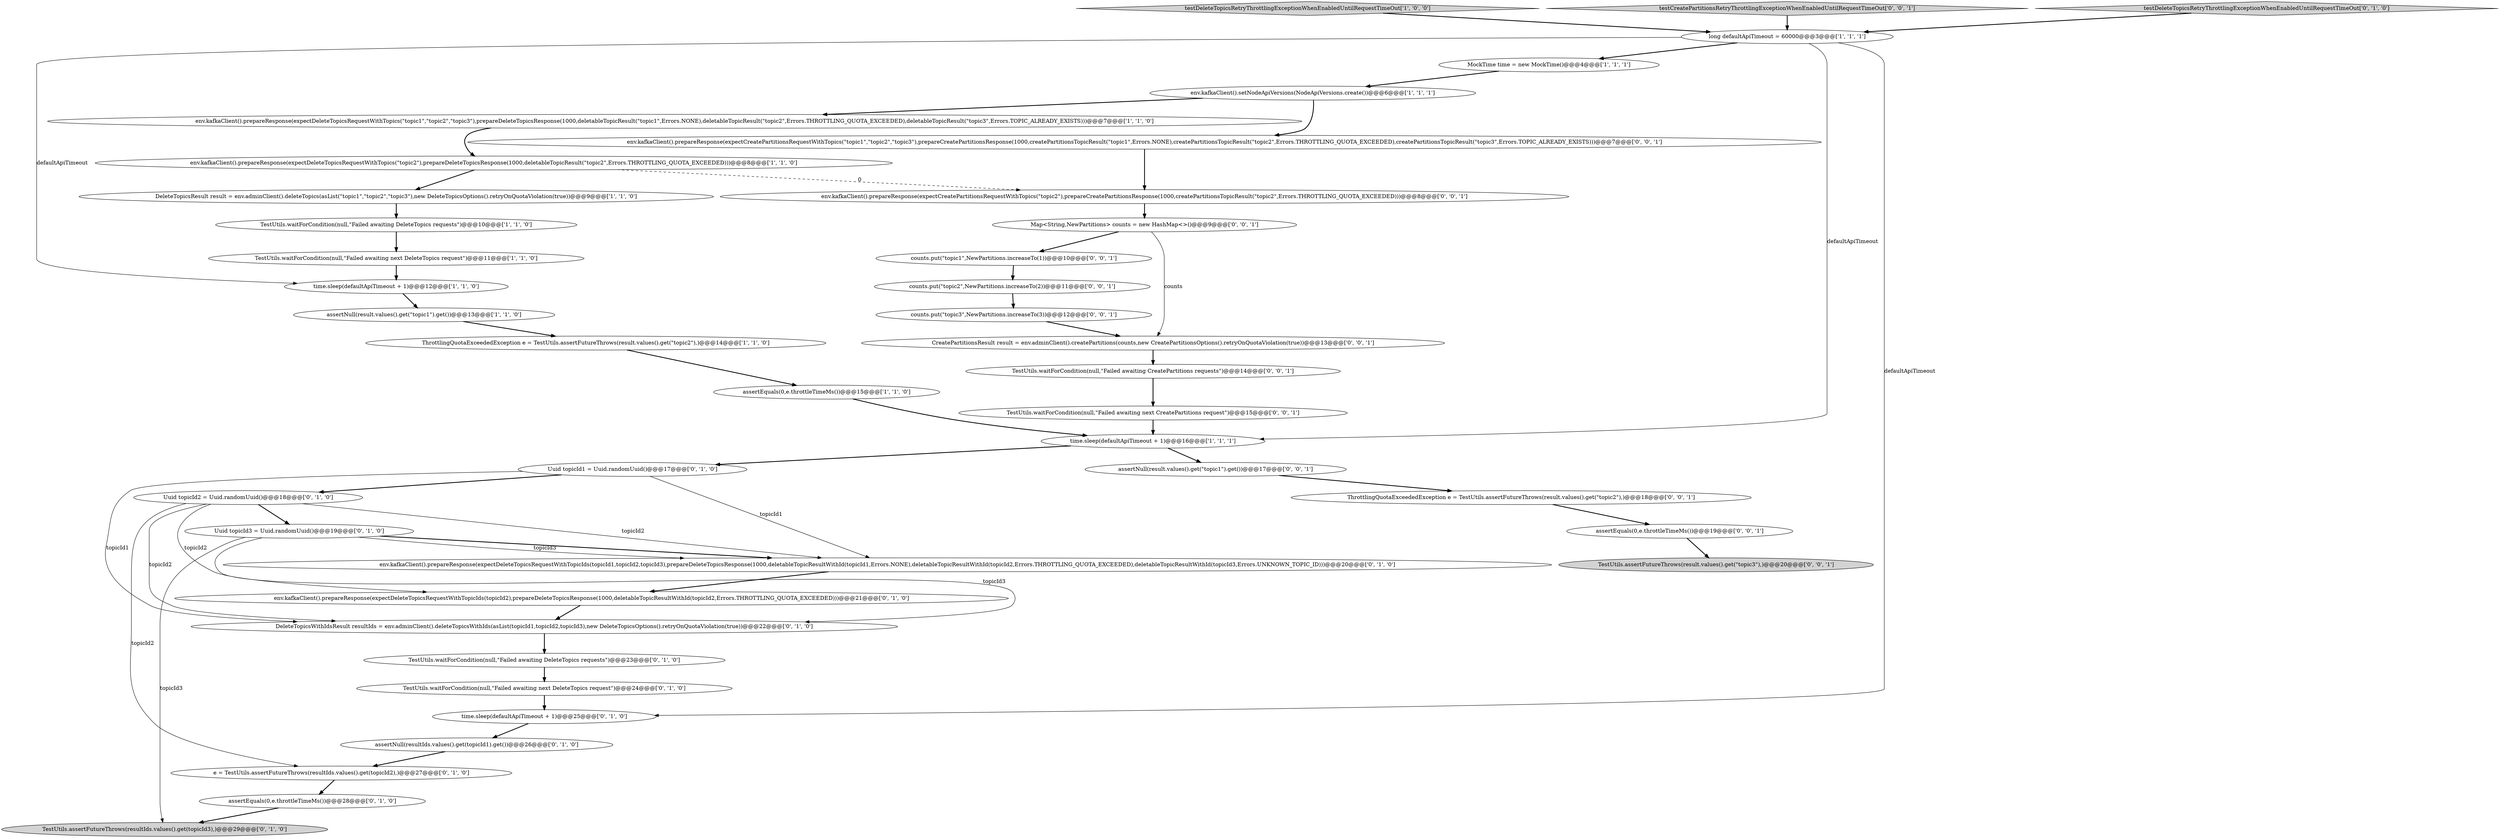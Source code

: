 digraph {
19 [style = filled, label = "TestUtils.waitForCondition(null,\"Failed awaiting next DeleteTopics request\")@@@24@@@['0', '1', '0']", fillcolor = white, shape = ellipse image = "AAA1AAABBB2BBB"];
40 [style = filled, label = "env.kafkaClient().prepareResponse(expectCreatePartitionsRequestWithTopics(\"topic1\",\"topic2\",\"topic3\"),prepareCreatePartitionsResponse(1000,createPartitionsTopicResult(\"topic1\",Errors.NONE),createPartitionsTopicResult(\"topic2\",Errors.THROTTLING_QUOTA_EXCEEDED),createPartitionsTopicResult(\"topic3\",Errors.TOPIC_ALREADY_EXISTS)))@@@7@@@['0', '0', '1']", fillcolor = white, shape = ellipse image = "AAA0AAABBB3BBB"];
18 [style = filled, label = "env.kafkaClient().prepareResponse(expectDeleteTopicsRequestWithTopicIds(topicId1,topicId2,topicId3),prepareDeleteTopicsResponse(1000,deletableTopicResultWithId(topicId1,Errors.NONE),deletableTopicResultWithId(topicId2,Errors.THROTTLING_QUOTA_EXCEEDED),deletableTopicResultWithId(topicId3,Errors.UNKNOWN_TOPIC_ID)))@@@20@@@['0', '1', '0']", fillcolor = white, shape = ellipse image = "AAA1AAABBB2BBB"];
23 [style = filled, label = "env.kafkaClient().prepareResponse(expectDeleteTopicsRequestWithTopicIds(topicId2),prepareDeleteTopicsResponse(1000,deletableTopicResultWithId(topicId2,Errors.THROTTLING_QUOTA_EXCEEDED)))@@@21@@@['0', '1', '0']", fillcolor = white, shape = ellipse image = "AAA1AAABBB2BBB"];
7 [style = filled, label = "testDeleteTopicsRetryThrottlingExceptionWhenEnabledUntilRequestTimeOut['1', '0', '0']", fillcolor = lightgray, shape = diamond image = "AAA0AAABBB1BBB"];
13 [style = filled, label = "time.sleep(defaultApiTimeout + 1)@@@16@@@['1', '1', '1']", fillcolor = white, shape = ellipse image = "AAA0AAABBB1BBB"];
14 [style = filled, label = "e = TestUtils.assertFutureThrows(resultIds.values().get(topicId2),)@@@27@@@['0', '1', '0']", fillcolor = white, shape = ellipse image = "AAA1AAABBB2BBB"];
3 [style = filled, label = "assertNull(result.values().get(\"topic1\").get())@@@13@@@['1', '1', '0']", fillcolor = white, shape = ellipse image = "AAA0AAABBB1BBB"];
24 [style = filled, label = "TestUtils.assertFutureThrows(resultIds.values().get(topicId3),)@@@29@@@['0', '1', '0']", fillcolor = lightgray, shape = ellipse image = "AAA1AAABBB2BBB"];
27 [style = filled, label = "assertEquals(0,e.throttleTimeMs())@@@28@@@['0', '1', '0']", fillcolor = white, shape = ellipse image = "AAA1AAABBB2BBB"];
5 [style = filled, label = "time.sleep(defaultApiTimeout + 1)@@@12@@@['1', '1', '0']", fillcolor = white, shape = ellipse image = "AAA0AAABBB1BBB"];
35 [style = filled, label = "CreatePartitionsResult result = env.adminClient().createPartitions(counts,new CreatePartitionsOptions().retryOnQuotaViolation(true))@@@13@@@['0', '0', '1']", fillcolor = white, shape = ellipse image = "AAA0AAABBB3BBB"];
25 [style = filled, label = "TestUtils.waitForCondition(null,\"Failed awaiting DeleteTopics requests\")@@@23@@@['0', '1', '0']", fillcolor = white, shape = ellipse image = "AAA1AAABBB2BBB"];
4 [style = filled, label = "MockTime time = new MockTime()@@@4@@@['1', '1', '1']", fillcolor = white, shape = ellipse image = "AAA0AAABBB1BBB"];
8 [style = filled, label = "ThrottlingQuotaExceededException e = TestUtils.assertFutureThrows(result.values().get(\"topic2\"),)@@@14@@@['1', '1', '0']", fillcolor = white, shape = ellipse image = "AAA0AAABBB1BBB"];
20 [style = filled, label = "DeleteTopicsWithIdsResult resultIds = env.adminClient().deleteTopicsWithIds(asList(topicId1,topicId2,topicId3),new DeleteTopicsOptions().retryOnQuotaViolation(true))@@@22@@@['0', '1', '0']", fillcolor = white, shape = ellipse image = "AAA1AAABBB2BBB"];
31 [style = filled, label = "counts.put(\"topic1\",NewPartitions.increaseTo(1))@@@10@@@['0', '0', '1']", fillcolor = white, shape = ellipse image = "AAA0AAABBB3BBB"];
12 [style = filled, label = "TestUtils.waitForCondition(null,\"Failed awaiting DeleteTopics requests\")@@@10@@@['1', '1', '0']", fillcolor = white, shape = ellipse image = "AAA0AAABBB1BBB"];
28 [style = filled, label = "TestUtils.waitForCondition(null,\"Failed awaiting next CreatePartitions request\")@@@15@@@['0', '0', '1']", fillcolor = white, shape = ellipse image = "AAA0AAABBB3BBB"];
33 [style = filled, label = "testCreatePartitionsRetryThrottlingExceptionWhenEnabledUntilRequestTimeOut['0', '0', '1']", fillcolor = lightgray, shape = diamond image = "AAA0AAABBB3BBB"];
34 [style = filled, label = "env.kafkaClient().prepareResponse(expectCreatePartitionsRequestWithTopics(\"topic2\"),prepareCreatePartitionsResponse(1000,createPartitionsTopicResult(\"topic2\",Errors.THROTTLING_QUOTA_EXCEEDED)))@@@8@@@['0', '0', '1']", fillcolor = white, shape = ellipse image = "AAA0AAABBB3BBB"];
22 [style = filled, label = "testDeleteTopicsRetryThrottlingExceptionWhenEnabledUntilRequestTimeOut['0', '1', '0']", fillcolor = lightgray, shape = diamond image = "AAA0AAABBB2BBB"];
10 [style = filled, label = "env.kafkaClient().setNodeApiVersions(NodeApiVersions.create())@@@6@@@['1', '1', '1']", fillcolor = white, shape = ellipse image = "AAA0AAABBB1BBB"];
29 [style = filled, label = "TestUtils.assertFutureThrows(result.values().get(\"topic3\"),)@@@20@@@['0', '0', '1']", fillcolor = lightgray, shape = ellipse image = "AAA0AAABBB3BBB"];
6 [style = filled, label = "assertEquals(0,e.throttleTimeMs())@@@15@@@['1', '1', '0']", fillcolor = white, shape = ellipse image = "AAA0AAABBB1BBB"];
30 [style = filled, label = "Map<String,NewPartitions> counts = new HashMap<>()@@@9@@@['0', '0', '1']", fillcolor = white, shape = ellipse image = "AAA0AAABBB3BBB"];
2 [style = filled, label = "TestUtils.waitForCondition(null,\"Failed awaiting next DeleteTopics request\")@@@11@@@['1', '1', '0']", fillcolor = white, shape = ellipse image = "AAA0AAABBB1BBB"];
21 [style = filled, label = "Uuid topicId2 = Uuid.randomUuid()@@@18@@@['0', '1', '0']", fillcolor = white, shape = ellipse image = "AAA1AAABBB2BBB"];
26 [style = filled, label = "time.sleep(defaultApiTimeout + 1)@@@25@@@['0', '1', '0']", fillcolor = white, shape = ellipse image = "AAA1AAABBB2BBB"];
11 [style = filled, label = "env.kafkaClient().prepareResponse(expectDeleteTopicsRequestWithTopics(\"topic1\",\"topic2\",\"topic3\"),prepareDeleteTopicsResponse(1000,deletableTopicResult(\"topic1\",Errors.NONE),deletableTopicResult(\"topic2\",Errors.THROTTLING_QUOTA_EXCEEDED),deletableTopicResult(\"topic3\",Errors.TOPIC_ALREADY_EXISTS)))@@@7@@@['1', '1', '0']", fillcolor = white, shape = ellipse image = "AAA0AAABBB1BBB"];
38 [style = filled, label = "assertEquals(0,e.throttleTimeMs())@@@19@@@['0', '0', '1']", fillcolor = white, shape = ellipse image = "AAA0AAABBB3BBB"];
41 [style = filled, label = "ThrottlingQuotaExceededException e = TestUtils.assertFutureThrows(result.values().get(\"topic2\"),)@@@18@@@['0', '0', '1']", fillcolor = white, shape = ellipse image = "AAA0AAABBB3BBB"];
9 [style = filled, label = "long defaultApiTimeout = 60000@@@3@@@['1', '1', '1']", fillcolor = white, shape = ellipse image = "AAA0AAABBB1BBB"];
32 [style = filled, label = "counts.put(\"topic2\",NewPartitions.increaseTo(2))@@@11@@@['0', '0', '1']", fillcolor = white, shape = ellipse image = "AAA0AAABBB3BBB"];
1 [style = filled, label = "DeleteTopicsResult result = env.adminClient().deleteTopics(asList(\"topic1\",\"topic2\",\"topic3\"),new DeleteTopicsOptions().retryOnQuotaViolation(true))@@@9@@@['1', '1', '0']", fillcolor = white, shape = ellipse image = "AAA0AAABBB1BBB"];
16 [style = filled, label = "assertNull(resultIds.values().get(topicId1).get())@@@26@@@['0', '1', '0']", fillcolor = white, shape = ellipse image = "AAA1AAABBB2BBB"];
39 [style = filled, label = "counts.put(\"topic3\",NewPartitions.increaseTo(3))@@@12@@@['0', '0', '1']", fillcolor = white, shape = ellipse image = "AAA0AAABBB3BBB"];
36 [style = filled, label = "TestUtils.waitForCondition(null,\"Failed awaiting CreatePartitions requests\")@@@14@@@['0', '0', '1']", fillcolor = white, shape = ellipse image = "AAA0AAABBB3BBB"];
37 [style = filled, label = "assertNull(result.values().get(\"topic1\").get())@@@17@@@['0', '0', '1']", fillcolor = white, shape = ellipse image = "AAA0AAABBB3BBB"];
15 [style = filled, label = "Uuid topicId3 = Uuid.randomUuid()@@@19@@@['0', '1', '0']", fillcolor = white, shape = ellipse image = "AAA1AAABBB2BBB"];
0 [style = filled, label = "env.kafkaClient().prepareResponse(expectDeleteTopicsRequestWithTopics(\"topic2\"),prepareDeleteTopicsResponse(1000,deletableTopicResult(\"topic2\",Errors.THROTTLING_QUOTA_EXCEEDED)))@@@8@@@['1', '1', '0']", fillcolor = white, shape = ellipse image = "AAA0AAABBB1BBB"];
17 [style = filled, label = "Uuid topicId1 = Uuid.randomUuid()@@@17@@@['0', '1', '0']", fillcolor = white, shape = ellipse image = "AAA1AAABBB2BBB"];
14->27 [style = bold, label=""];
28->13 [style = bold, label=""];
21->18 [style = solid, label="topicId2"];
37->41 [style = bold, label=""];
9->13 [style = solid, label="defaultApiTimeout"];
21->15 [style = bold, label=""];
9->4 [style = bold, label=""];
26->16 [style = bold, label=""];
17->21 [style = bold, label=""];
15->18 [style = bold, label=""];
7->9 [style = bold, label=""];
13->17 [style = bold, label=""];
25->19 [style = bold, label=""];
12->2 [style = bold, label=""];
2->5 [style = bold, label=""];
1->12 [style = bold, label=""];
11->0 [style = bold, label=""];
32->39 [style = bold, label=""];
39->35 [style = bold, label=""];
38->29 [style = bold, label=""];
17->20 [style = solid, label="topicId1"];
15->18 [style = solid, label="topicId3"];
15->24 [style = solid, label="topicId3"];
6->13 [style = bold, label=""];
10->11 [style = bold, label=""];
8->6 [style = bold, label=""];
21->23 [style = solid, label="topicId2"];
21->14 [style = solid, label="topicId2"];
22->9 [style = bold, label=""];
31->32 [style = bold, label=""];
0->1 [style = bold, label=""];
30->31 [style = bold, label=""];
20->25 [style = bold, label=""];
13->37 [style = bold, label=""];
27->24 [style = bold, label=""];
0->34 [style = dashed, label="0"];
9->26 [style = solid, label="defaultApiTimeout"];
10->40 [style = bold, label=""];
23->20 [style = bold, label=""];
16->14 [style = bold, label=""];
41->38 [style = bold, label=""];
9->5 [style = solid, label="defaultApiTimeout"];
40->34 [style = bold, label=""];
3->8 [style = bold, label=""];
19->26 [style = bold, label=""];
35->36 [style = bold, label=""];
36->28 [style = bold, label=""];
21->20 [style = solid, label="topicId2"];
30->35 [style = solid, label="counts"];
33->9 [style = bold, label=""];
15->20 [style = solid, label="topicId3"];
4->10 [style = bold, label=""];
17->18 [style = solid, label="topicId1"];
5->3 [style = bold, label=""];
34->30 [style = bold, label=""];
18->23 [style = bold, label=""];
}
